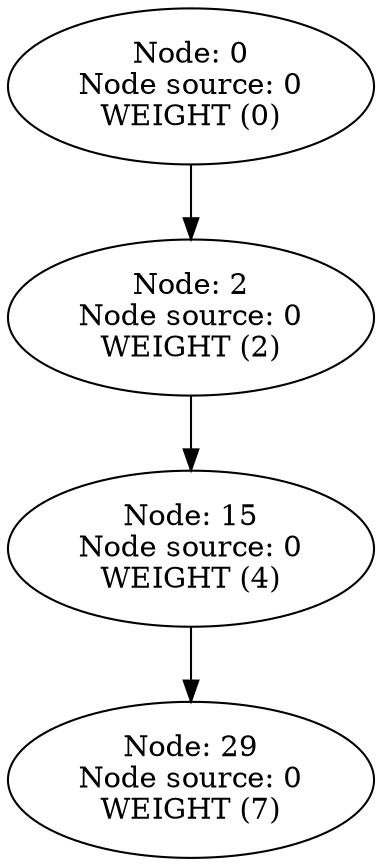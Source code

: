 digraph {
	29 [label="Node: 29
Node source: 0
WEIGHT (7)"]
	15 [label="Node: 15
Node source: 0
WEIGHT (4)"]
	2 [label="Node: 2
Node source: 0
WEIGHT (2)"]
	0 [label="Node: 0
Node source: 0
WEIGHT (0)"]
	15 -> 29
	2 -> 15
	0 -> 2
}
